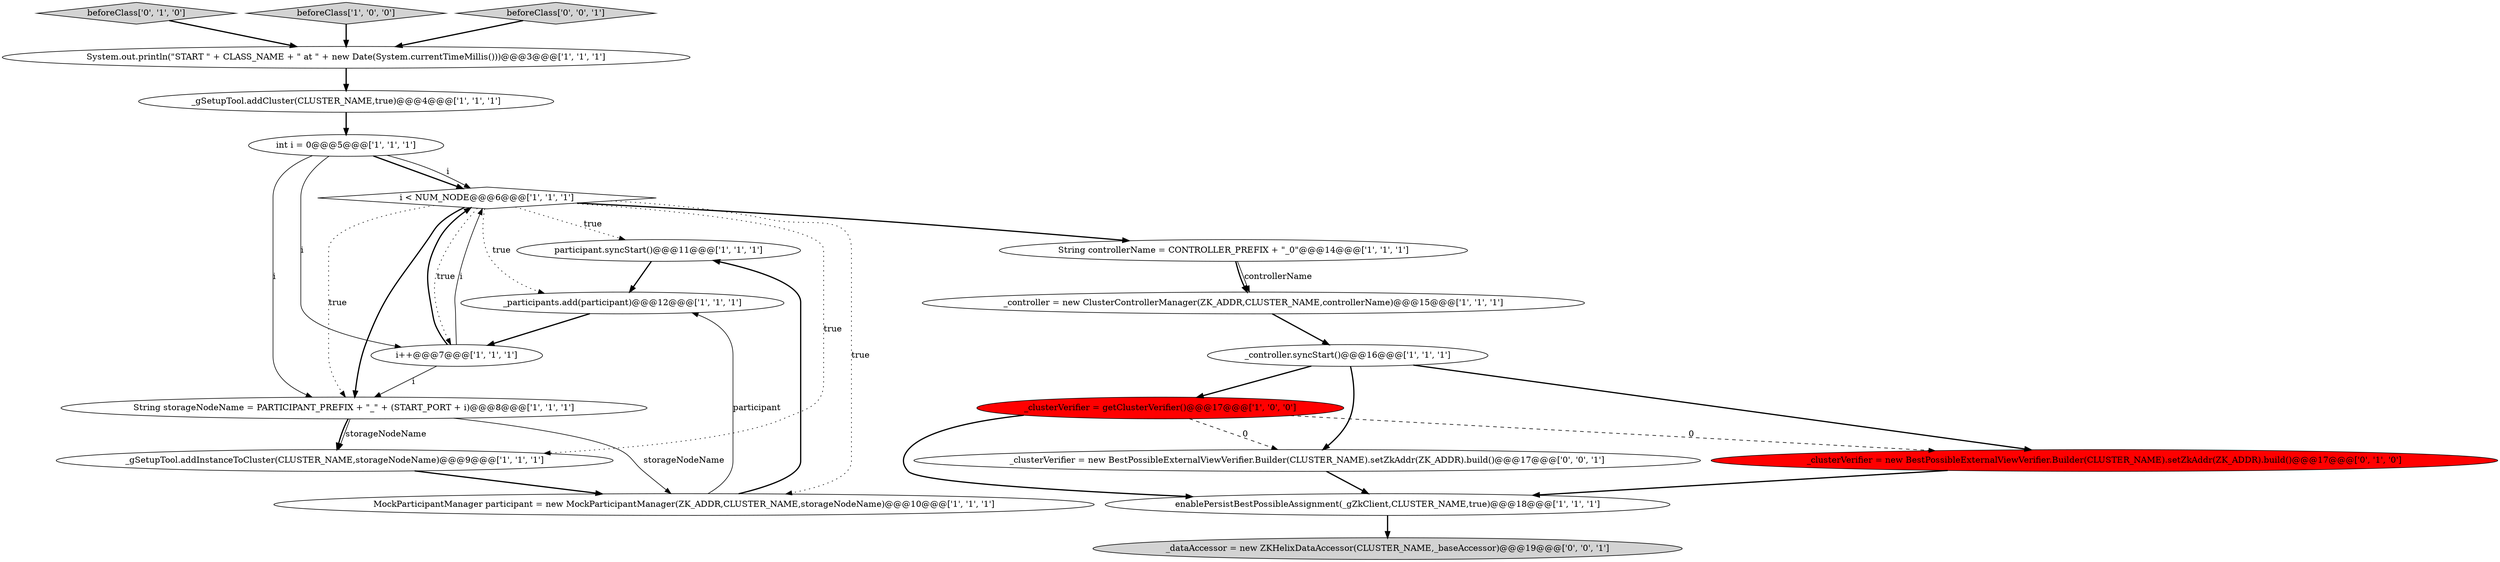 digraph {
11 [style = filled, label = "i < NUM_NODE@@@6@@@['1', '1', '1']", fillcolor = white, shape = diamond image = "AAA0AAABBB1BBB"];
2 [style = filled, label = "System.out.println(\"START \" + CLASS_NAME + \" at \" + new Date(System.currentTimeMillis()))@@@3@@@['1', '1', '1']", fillcolor = white, shape = ellipse image = "AAA0AAABBB1BBB"];
16 [style = filled, label = "beforeClass['0', '1', '0']", fillcolor = lightgray, shape = diamond image = "AAA0AAABBB2BBB"];
1 [style = filled, label = "participant.syncStart()@@@11@@@['1', '1', '1']", fillcolor = white, shape = ellipse image = "AAA0AAABBB1BBB"];
19 [style = filled, label = "_dataAccessor = new ZKHelixDataAccessor(CLUSTER_NAME,_baseAccessor)@@@19@@@['0', '0', '1']", fillcolor = lightgray, shape = ellipse image = "AAA0AAABBB3BBB"];
3 [style = filled, label = "MockParticipantManager participant = new MockParticipantManager(ZK_ADDR,CLUSTER_NAME,storageNodeName)@@@10@@@['1', '1', '1']", fillcolor = white, shape = ellipse image = "AAA0AAABBB1BBB"];
7 [style = filled, label = "beforeClass['1', '0', '0']", fillcolor = lightgray, shape = diamond image = "AAA0AAABBB1BBB"];
9 [style = filled, label = "_controller = new ClusterControllerManager(ZK_ADDR,CLUSTER_NAME,controllerName)@@@15@@@['1', '1', '1']", fillcolor = white, shape = ellipse image = "AAA0AAABBB1BBB"];
20 [style = filled, label = "beforeClass['0', '0', '1']", fillcolor = lightgray, shape = diamond image = "AAA0AAABBB3BBB"];
0 [style = filled, label = "_gSetupTool.addInstanceToCluster(CLUSTER_NAME,storageNodeName)@@@9@@@['1', '1', '1']", fillcolor = white, shape = ellipse image = "AAA0AAABBB1BBB"];
15 [style = filled, label = "String storageNodeName = PARTICIPANT_PREFIX + \"_\" + (START_PORT + i)@@@8@@@['1', '1', '1']", fillcolor = white, shape = ellipse image = "AAA0AAABBB1BBB"];
5 [style = filled, label = "_clusterVerifier = getClusterVerifier()@@@17@@@['1', '0', '0']", fillcolor = red, shape = ellipse image = "AAA1AAABBB1BBB"];
13 [style = filled, label = "String controllerName = CONTROLLER_PREFIX + \"_0\"@@@14@@@['1', '1', '1']", fillcolor = white, shape = ellipse image = "AAA0AAABBB1BBB"];
12 [style = filled, label = "int i = 0@@@5@@@['1', '1', '1']", fillcolor = white, shape = ellipse image = "AAA0AAABBB1BBB"];
10 [style = filled, label = "_controller.syncStart()@@@16@@@['1', '1', '1']", fillcolor = white, shape = ellipse image = "AAA0AAABBB1BBB"];
17 [style = filled, label = "_clusterVerifier = new BestPossibleExternalViewVerifier.Builder(CLUSTER_NAME).setZkAddr(ZK_ADDR).build()@@@17@@@['0', '1', '0']", fillcolor = red, shape = ellipse image = "AAA1AAABBB2BBB"];
4 [style = filled, label = "enablePersistBestPossibleAssignment(_gZkClient,CLUSTER_NAME,true)@@@18@@@['1', '1', '1']", fillcolor = white, shape = ellipse image = "AAA0AAABBB1BBB"];
6 [style = filled, label = "_gSetupTool.addCluster(CLUSTER_NAME,true)@@@4@@@['1', '1', '1']", fillcolor = white, shape = ellipse image = "AAA0AAABBB1BBB"];
8 [style = filled, label = "_participants.add(participant)@@@12@@@['1', '1', '1']", fillcolor = white, shape = ellipse image = "AAA0AAABBB1BBB"];
14 [style = filled, label = "i++@@@7@@@['1', '1', '1']", fillcolor = white, shape = ellipse image = "AAA0AAABBB1BBB"];
18 [style = filled, label = "_clusterVerifier = new BestPossibleExternalViewVerifier.Builder(CLUSTER_NAME).setZkAddr(ZK_ADDR).build()@@@17@@@['0', '0', '1']", fillcolor = white, shape = ellipse image = "AAA0AAABBB3BBB"];
0->3 [style = bold, label=""];
10->18 [style = bold, label=""];
1->8 [style = bold, label=""];
3->1 [style = bold, label=""];
2->6 [style = bold, label=""];
12->15 [style = solid, label="i"];
11->1 [style = dotted, label="true"];
12->11 [style = bold, label=""];
4->19 [style = bold, label=""];
14->11 [style = solid, label="i"];
11->14 [style = dotted, label="true"];
13->9 [style = solid, label="controllerName"];
8->14 [style = bold, label=""];
10->17 [style = bold, label=""];
9->10 [style = bold, label=""];
16->2 [style = bold, label=""];
5->18 [style = dashed, label="0"];
3->8 [style = solid, label="participant"];
11->15 [style = bold, label=""];
20->2 [style = bold, label=""];
15->0 [style = solid, label="storageNodeName"];
10->5 [style = bold, label=""];
18->4 [style = bold, label=""];
12->14 [style = solid, label="i"];
5->17 [style = dashed, label="0"];
15->3 [style = solid, label="storageNodeName"];
7->2 [style = bold, label=""];
15->0 [style = bold, label=""];
11->0 [style = dotted, label="true"];
5->4 [style = bold, label=""];
11->13 [style = bold, label=""];
11->8 [style = dotted, label="true"];
12->11 [style = solid, label="i"];
13->9 [style = bold, label=""];
14->15 [style = solid, label="i"];
11->15 [style = dotted, label="true"];
11->3 [style = dotted, label="true"];
14->11 [style = bold, label=""];
17->4 [style = bold, label=""];
6->12 [style = bold, label=""];
}
